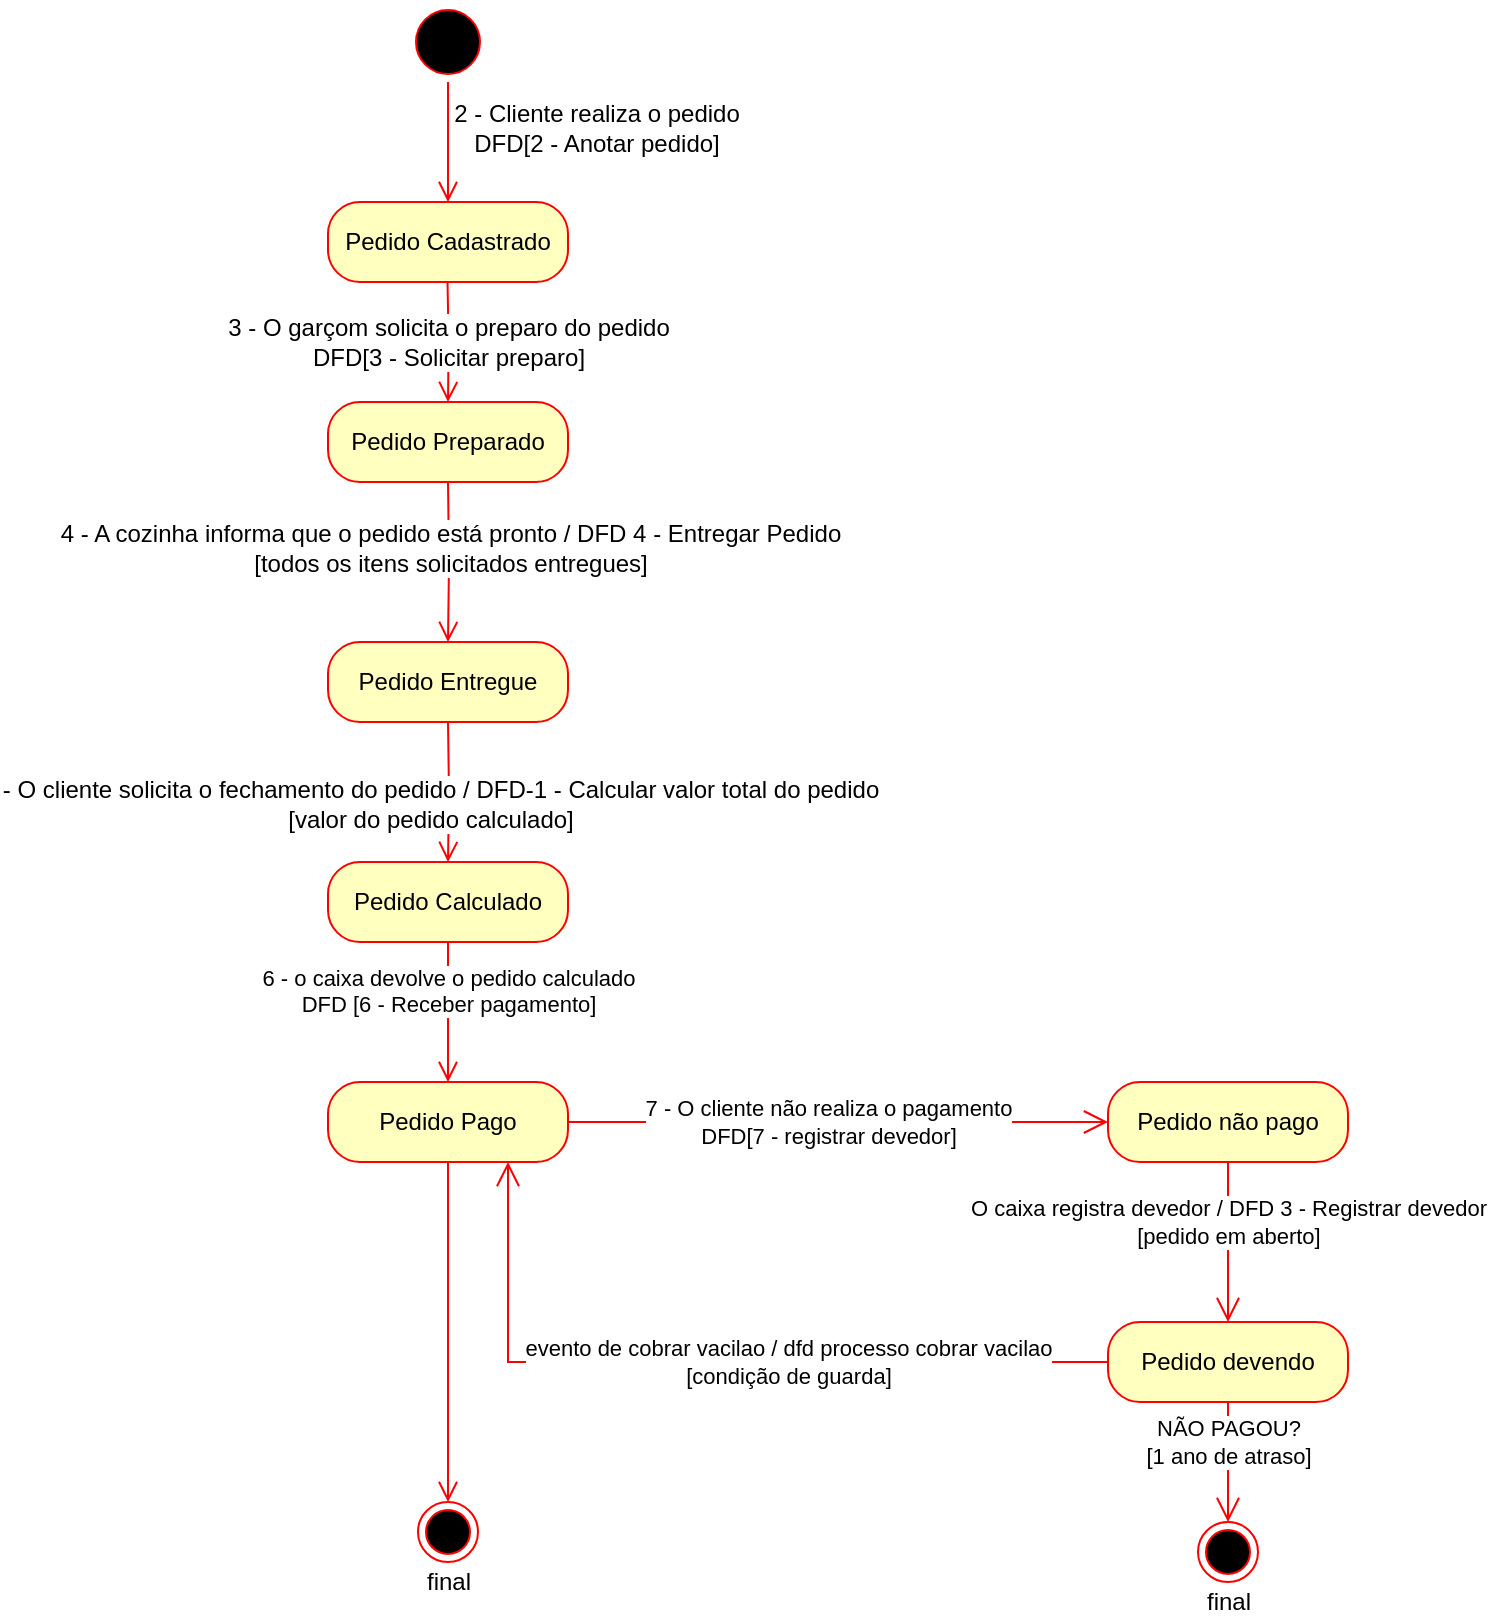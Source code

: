 <mxfile version="13.0.3" type="device"><diagram id="oOBo6oCrgPSUEcmUvzrz" name="Page-1"><mxGraphModel dx="760" dy="678" grid="1" gridSize="10" guides="1" tooltips="1" connect="1" arrows="1" fold="1" page="1" pageScale="1" pageWidth="827" pageHeight="1169" math="0" shadow="0"><root><mxCell id="0"/><mxCell id="1" parent="0"/><mxCell id="MkVZXI5T7nDG7Dsxy7Ij-1" value="" style="ellipse;html=1;shape=endState;fillColor=#000000;strokeColor=#ff0000;" parent="1" vertex="1"><mxGeometry x="245" y="770" width="30" height="30" as="geometry"/></mxCell><mxCell id="MkVZXI5T7nDG7Dsxy7Ij-2" value="" style="ellipse;html=1;shape=startState;fillColor=#000000;strokeColor=#ff0000;" parent="1" vertex="1"><mxGeometry x="240" y="20" width="40" height="40" as="geometry"/></mxCell><mxCell id="MkVZXI5T7nDG7Dsxy7Ij-3" value="" style="edgeStyle=orthogonalEdgeStyle;html=1;verticalAlign=bottom;endArrow=open;endSize=8;strokeColor=#ff0000;" parent="1" source="MkVZXI5T7nDG7Dsxy7Ij-2" target="MkVZXI5T7nDG7Dsxy7Ij-4" edge="1"><mxGeometry relative="1" as="geometry"><mxPoint x="255" y="130" as="targetPoint"/><Array as="points"><mxPoint x="260" y="130"/></Array></mxGeometry></mxCell><mxCell id="MkVZXI5T7nDG7Dsxy7Ij-15" value="2 - Cliente realiza o pedido&lt;br&gt;DFD[2 - Anotar pedido]" style="text;html=1;align=center;verticalAlign=middle;resizable=0;points=[];labelBackgroundColor=#ffffff;" parent="MkVZXI5T7nDG7Dsxy7Ij-3" vertex="1" connectable="0"><mxGeometry x="1" y="37" relative="1" as="geometry"><mxPoint x="36.97" y="-37" as="offset"/></mxGeometry></mxCell><mxCell id="MkVZXI5T7nDG7Dsxy7Ij-4" value="Pedido Cadastrado" style="rounded=1;whiteSpace=wrap;html=1;arcSize=40;fontColor=#000000;fillColor=#ffffc0;strokeColor=#ff0000;" parent="1" vertex="1"><mxGeometry x="200" y="120" width="120" height="40" as="geometry"/></mxCell><mxCell id="MkVZXI5T7nDG7Dsxy7Ij-5" value="" style="edgeStyle=orthogonalEdgeStyle;html=1;verticalAlign=bottom;endArrow=open;endSize=8;strokeColor=#ff0000;entryX=0.5;entryY=0;entryDx=0;entryDy=0;" parent="1" target="MkVZXI5T7nDG7Dsxy7Ij-6" edge="1"><mxGeometry relative="1" as="geometry"><mxPoint x="259.76" y="240" as="targetPoint"/><mxPoint x="259.76" y="160" as="sourcePoint"/><Array as="points"/></mxGeometry></mxCell><mxCell id="MkVZXI5T7nDG7Dsxy7Ij-6" value="Pedido Preparado" style="rounded=1;whiteSpace=wrap;html=1;arcSize=40;fontColor=#000000;fillColor=#ffffc0;strokeColor=#ff0000;" parent="1" vertex="1"><mxGeometry x="200" y="220" width="120" height="40" as="geometry"/></mxCell><mxCell id="MkVZXI5T7nDG7Dsxy7Ij-8" value="Pedido Entregue" style="rounded=1;whiteSpace=wrap;html=1;arcSize=40;fontColor=#000000;fillColor=#ffffc0;strokeColor=#ff0000;" parent="1" vertex="1"><mxGeometry x="200" y="340" width="120" height="40" as="geometry"/></mxCell><mxCell id="MkVZXI5T7nDG7Dsxy7Ij-11" value="" style="edgeStyle=orthogonalEdgeStyle;html=1;verticalAlign=bottom;endArrow=open;endSize=8;strokeColor=#ff0000;entryX=0.5;entryY=0;entryDx=0;entryDy=0;" parent="1" edge="1" target="MkVZXI5T7nDG7Dsxy7Ij-8"><mxGeometry relative="1" as="geometry"><mxPoint x="260.24" y="320" as="targetPoint"/><mxPoint x="260" y="260" as="sourcePoint"/><Array as="points"/></mxGeometry></mxCell><mxCell id="MkVZXI5T7nDG7Dsxy7Ij-17" value="4 - A cozinha informa que o pedido está pronto / DFD 4 - Entregar Pedido&lt;br&gt;[todos os itens solicitados entregues]" style="text;html=1;align=center;verticalAlign=middle;resizable=0;points=[];labelBackgroundColor=#ffffff;" parent="MkVZXI5T7nDG7Dsxy7Ij-11" vertex="1" connectable="0"><mxGeometry x="-0.233" relative="1" as="geometry"><mxPoint y="1.38" as="offset"/></mxGeometry></mxCell><mxCell id="MkVZXI5T7nDG7Dsxy7Ij-12" value="" style="edgeStyle=orthogonalEdgeStyle;html=1;verticalAlign=bottom;endArrow=open;endSize=8;strokeColor=#ff0000;entryX=0.5;entryY=0;entryDx=0;entryDy=0;" parent="1" edge="1" target="MkVZXI5T7nDG7Dsxy7Ij-21"><mxGeometry relative="1" as="geometry"><mxPoint x="260.24" y="440" as="targetPoint"/><mxPoint x="260" y="380" as="sourcePoint"/><Array as="points"/></mxGeometry></mxCell><mxCell id="MkVZXI5T7nDG7Dsxy7Ij-19" value="5 - O cliente solicita o fechamento do pedido / DFD-1 - Calcular valor total do pedido&lt;br&gt;[valor do pedido calculado]" style="text;html=1;align=center;verticalAlign=middle;resizable=0;points=[];labelBackgroundColor=#ffffff;" parent="MkVZXI5T7nDG7Dsxy7Ij-12" vertex="1" connectable="0"><mxGeometry y="10" relative="1" as="geometry"><mxPoint x="-10" y="-5.17" as="offset"/></mxGeometry></mxCell><mxCell id="MkVZXI5T7nDG7Dsxy7Ij-13" value="Pedido Pago" style="rounded=1;whiteSpace=wrap;html=1;arcSize=40;fontColor=#000000;fillColor=#ffffc0;strokeColor=#ff0000;" parent="1" vertex="1"><mxGeometry x="200" y="560" width="120" height="40" as="geometry"/></mxCell><mxCell id="MkVZXI5T7nDG7Dsxy7Ij-14" value="" style="edgeStyle=orthogonalEdgeStyle;html=1;verticalAlign=bottom;endArrow=open;endSize=8;strokeColor=#ff0000;exitX=0.5;exitY=1;exitDx=0;exitDy=0;entryX=0.5;entryY=0;entryDx=0;entryDy=0;" parent="1" source="MkVZXI5T7nDG7Dsxy7Ij-13" edge="1" target="MkVZXI5T7nDG7Dsxy7Ij-1"><mxGeometry relative="1" as="geometry"><mxPoint x="260" y="650" as="targetPoint"/><mxPoint x="260" y="490" as="sourcePoint"/><Array as="points"/></mxGeometry></mxCell><mxCell id="MkVZXI5T7nDG7Dsxy7Ij-20" value="3 - O garçom solicita o preparo do pedido&lt;br&gt;DFD[3 - Solicitar preparo]" style="text;html=1;align=center;verticalAlign=middle;resizable=0;points=[];labelBackgroundColor=#ffffff;" parent="1" vertex="1" connectable="0"><mxGeometry x="260" y="190.003" as="geometry"><mxPoint as="offset"/></mxGeometry></mxCell><mxCell id="MkVZXI5T7nDG7Dsxy7Ij-21" value="Pedido Calculado" style="rounded=1;whiteSpace=wrap;html=1;arcSize=40;fontColor=#000000;fillColor=#ffffc0;strokeColor=#ff0000;" parent="1" vertex="1"><mxGeometry x="200" y="450" width="120" height="40" as="geometry"/></mxCell><mxCell id="4isHOpw2lFYsaB5taBBd-6" style="edgeStyle=orthogonalEdgeStyle;rounded=0;orthogonalLoop=1;jettySize=auto;html=1;strokeColor=#FF0000;endArrow=open;endFill=0;startSize=6;endSize=10;exitX=1;exitY=0.5;exitDx=0;exitDy=0;entryX=0;entryY=0.5;entryDx=0;entryDy=0;" parent="1" source="MkVZXI5T7nDG7Dsxy7Ij-13" edge="1" target="4isHOpw2lFYsaB5taBBd-7"><mxGeometry relative="1" as="geometry"><mxPoint x="360" y="580" as="targetPoint"/></mxGeometry></mxCell><mxCell id="4isHOpw2lFYsaB5taBBd-5" value="6 - o caixa devolve o pedido calculado&lt;br&gt;DFD [6 - Receber pagamento]" style="edgeStyle=orthogonalEdgeStyle;html=1;verticalAlign=bottom;endArrow=open;endSize=8;strokeColor=#ff0000;entryX=0.5;entryY=0;entryDx=0;entryDy=0;" parent="1" edge="1"><mxGeometry x="0.143" relative="1" as="geometry"><mxPoint x="260" y="560" as="targetPoint"/><mxPoint x="260" y="490" as="sourcePoint"/><Array as="points"/><mxPoint as="offset"/></mxGeometry></mxCell><mxCell id="4isHOpw2lFYsaB5taBBd-9" value="7 - O cliente não realiza o pagamento&lt;br&gt;DFD[7 - registrar devedor]" style="edgeStyle=orthogonalEdgeStyle;rounded=0;orthogonalLoop=1;jettySize=auto;html=1;startSize=6;endArrow=open;endFill=0;endSize=10;strokeColor=#FF0000;entryX=0.5;entryY=0;entryDx=0;entryDy=0;" parent="1" source="4isHOpw2lFYsaB5taBBd-7" target="S_ieA9gs1tyeIrDG-JfP-2" edge="1"><mxGeometry x="-1" y="-201" relative="1" as="geometry"><mxPoint x="665" y="670" as="targetPoint"/><Array as="points"/><mxPoint x="1" y="-20" as="offset"/></mxGeometry></mxCell><mxCell id="S_ieA9gs1tyeIrDG-JfP-4" value="O caixa registra devedor / DFD 3 - Registrar devedor&lt;br&gt;[pedido em aberto]" style="edgeLabel;html=1;align=center;verticalAlign=middle;resizable=0;points=[];" vertex="1" connectable="0" parent="4isHOpw2lFYsaB5taBBd-9"><mxGeometry x="-0.339" y="-1" relative="1" as="geometry"><mxPoint x="1" y="3.71" as="offset"/></mxGeometry></mxCell><mxCell id="4isHOpw2lFYsaB5taBBd-7" value="Pedido não pago" style="rounded=1;whiteSpace=wrap;html=1;arcSize=40;fontColor=#000000;fillColor=#ffffc0;strokeColor=#ff0000;" parent="1" vertex="1"><mxGeometry x="590" y="560" width="120" height="40" as="geometry"/></mxCell><mxCell id="4isHOpw2lFYsaB5taBBd-8" value="" style="ellipse;html=1;shape=endState;fillColor=#000000;strokeColor=#ff0000;" parent="1" vertex="1"><mxGeometry x="635" y="780" width="30" height="30" as="geometry"/></mxCell><mxCell id="4isHOpw2lFYsaB5taBBd-12" value="final" style="text;html=1;align=center;verticalAlign=middle;resizable=0;points=[];autosize=1;" parent="1" vertex="1"><mxGeometry x="240" y="800" width="40" height="20" as="geometry"/></mxCell><mxCell id="4isHOpw2lFYsaB5taBBd-13" value="final" style="text;html=1;align=center;verticalAlign=middle;resizable=0;points=[];autosize=1;" parent="1" vertex="1"><mxGeometry x="630" y="810" width="40" height="20" as="geometry"/></mxCell><mxCell id="S_ieA9gs1tyeIrDG-JfP-5" style="edgeStyle=orthogonalEdgeStyle;rounded=0;orthogonalLoop=1;jettySize=auto;html=1;entryX=0.75;entryY=1;entryDx=0;entryDy=0;strokeColor=#FF0000;endArrow=open;endFill=0;endSize=10;" edge="1" parent="1" source="S_ieA9gs1tyeIrDG-JfP-2" target="MkVZXI5T7nDG7Dsxy7Ij-13"><mxGeometry relative="1" as="geometry"/></mxCell><mxCell id="S_ieA9gs1tyeIrDG-JfP-6" value="evento de cobrar vacilao / dfd processo cobrar vacilao&lt;br&gt;[condição de guarda]" style="edgeLabel;html=1;align=center;verticalAlign=middle;resizable=0;points=[];" vertex="1" connectable="0" parent="S_ieA9gs1tyeIrDG-JfP-5"><mxGeometry x="-0.015" relative="1" as="geometry"><mxPoint x="37.24" y="-0.03" as="offset"/></mxGeometry></mxCell><mxCell id="S_ieA9gs1tyeIrDG-JfP-7" value="NÃO PAGOU?&lt;br&gt;[1 ano de atraso]" style="edgeStyle=orthogonalEdgeStyle;rounded=0;orthogonalLoop=1;jettySize=auto;html=1;entryX=0.5;entryY=0;entryDx=0;entryDy=0;endArrow=open;endFill=0;endSize=10;strokeColor=#FF0000;" edge="1" parent="1" source="S_ieA9gs1tyeIrDG-JfP-2" target="4isHOpw2lFYsaB5taBBd-8"><mxGeometry x="-0.333" relative="1" as="geometry"><mxPoint as="offset"/></mxGeometry></mxCell><mxCell id="S_ieA9gs1tyeIrDG-JfP-2" value="Pedido devendo" style="rounded=1;whiteSpace=wrap;html=1;arcSize=40;fontColor=#000000;fillColor=#ffffc0;strokeColor=#ff0000;" vertex="1" parent="1"><mxGeometry x="590" y="680" width="120" height="40" as="geometry"/></mxCell></root></mxGraphModel></diagram></mxfile>